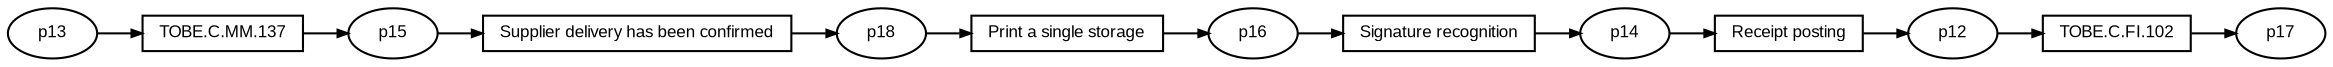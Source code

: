 digraph G {ranksep=".3"; fontsize="8"; remincross=true; margin="0.0,0.0"; fontname="Arial";rankdir="LR"; 
edge [arrowsize="0.5"];
node [height=".2",width=".2",fontname="Arial",fontsize="8"];
t0 [shape="box",label="Supplier delivery has been confirmed"];
t1 [shape="box",label="TOBE.C.FI.102"];
t2 [shape="box",label="Receipt posting"];
t3 [shape="box",label="Signature recognition"];
t4 [shape="box",label="Print a single storage"];
t5 [shape="box",label="TOBE.C.MM.137"];
p0 [shape="oval",label="p18"];
p1 [shape="oval",label="p17"];
p2 [shape="oval",label="p16"];
p3 [shape="oval",label="p15"];
p4 [shape="oval",label="p14"];
p5 [shape="oval",label="p13"];
p6 [shape="oval",label="p12"];
t5 -> p3[label=""];
p4 -> t2[label=""];
t4 -> p2[label=""];
p3 -> t0[label=""];
p0 -> t4[label=""];
t3 -> p4[label=""];
t1 -> p1[label=""];
p6 -> t1[label=""];
p2 -> t3[label=""];
p5 -> t5[label=""];
t2 -> p6[label=""];
t0 -> p0[label=""];
}
